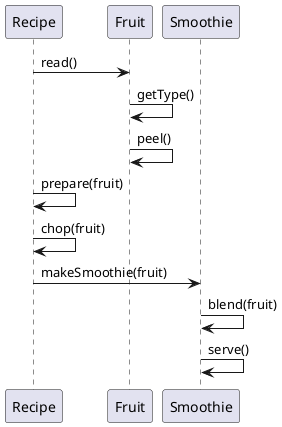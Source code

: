 @startuml pt-diagram-sequence-uml
participant Recipe
participant Fruit
participant Smoothie
Recipe -> Fruit: read()
Fruit -> Fruit: getType()
Fruit -> Fruit: peel()
Recipe -> Recipe: prepare(fruit)
Recipe -> Recipe: chop(fruit)
Recipe -> Smoothie: makeSmoothie(fruit)
Smoothie -> Smoothie: blend(fruit)
Smoothie -> Smoothie: serve()
@enduml
